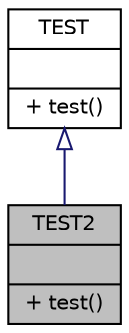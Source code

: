 digraph "TEST2"
{
 // LATEX_PDF_SIZE
  edge [fontname="Helvetica",fontsize="10",labelfontname="Helvetica",labelfontsize="10"];
  node [fontname="Helvetica",fontsize="10",shape=record];
  Node1 [label="{TEST2\n||+ test()\l}",height=0.2,width=0.4,color="black", fillcolor="grey75", style="filled", fontcolor="black",tooltip="TEST2クラス  派生クラスです  test関数をオーバーライドしています"];
  Node2 -> Node1 [dir="back",color="midnightblue",fontsize="10",style="solid",arrowtail="onormal",fontname="Helvetica"];
  Node2 [label="{TEST\n||+ test()\l}",height=0.2,width=0.4,color="black", fillcolor="white", style="filled",URL="$classTEST.html",tooltip="TESTクラス  基幹クラスです  test関数を持っています"];
}
